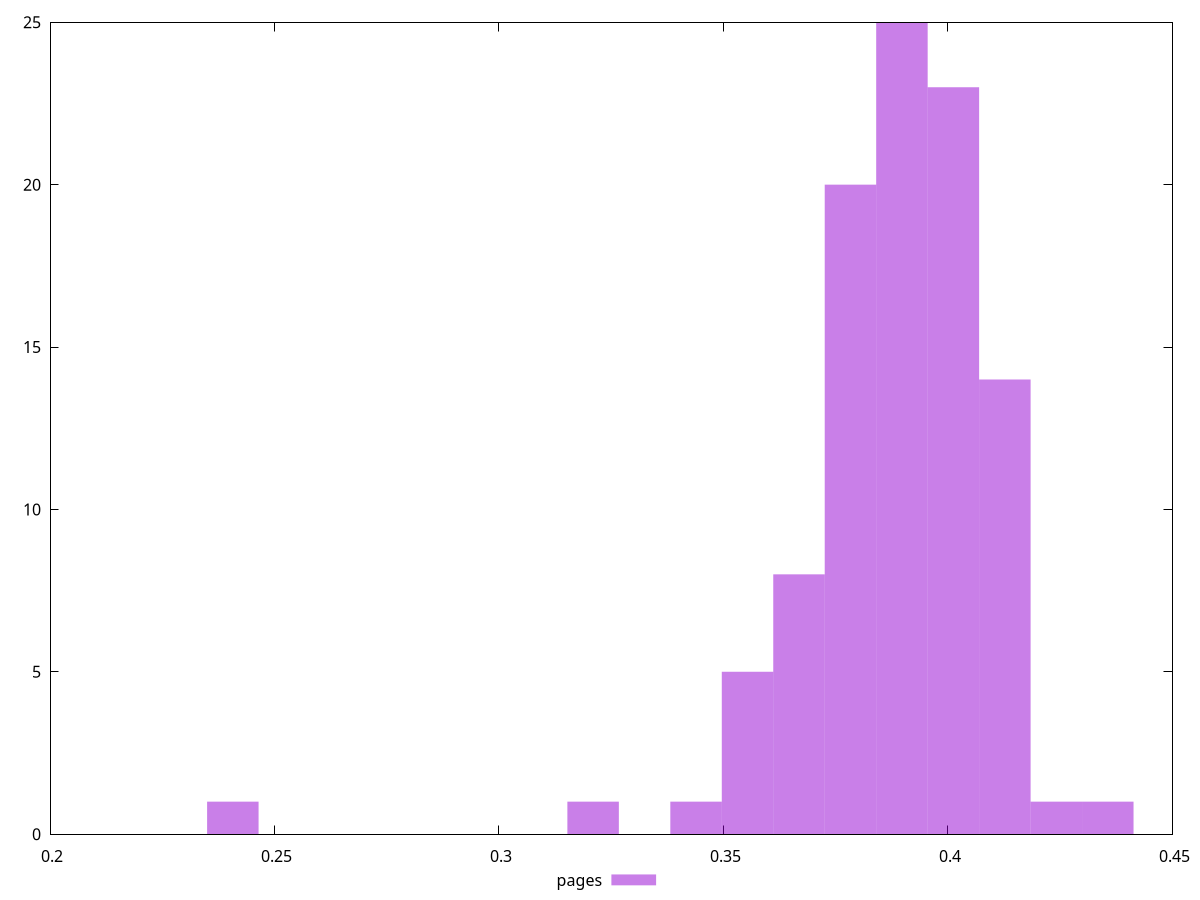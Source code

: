 $_pages <<EOF
0.24072106352281875 1
0.40120177253803124 23
0.37827595696442945 20
0.3438872336040268 1
0.41266468032483217 14
0.3668130491776286 8
0.42412758811163304 1
0.3897388647512304 25
0.3553501413908277 5
0.320961418030425 1
0.43559049589843396 1
EOF
set key outside below
set terminal pngcairo
set output "report_00004_2020-11-02T20-21-41.718Z/max-potential-fid/pages//hist.png"
set yrange [0:25]
set boxwidth 0.011462907786800893
set style fill transparent solid 0.5 noborder
plot $_pages title "pages" with boxes ,